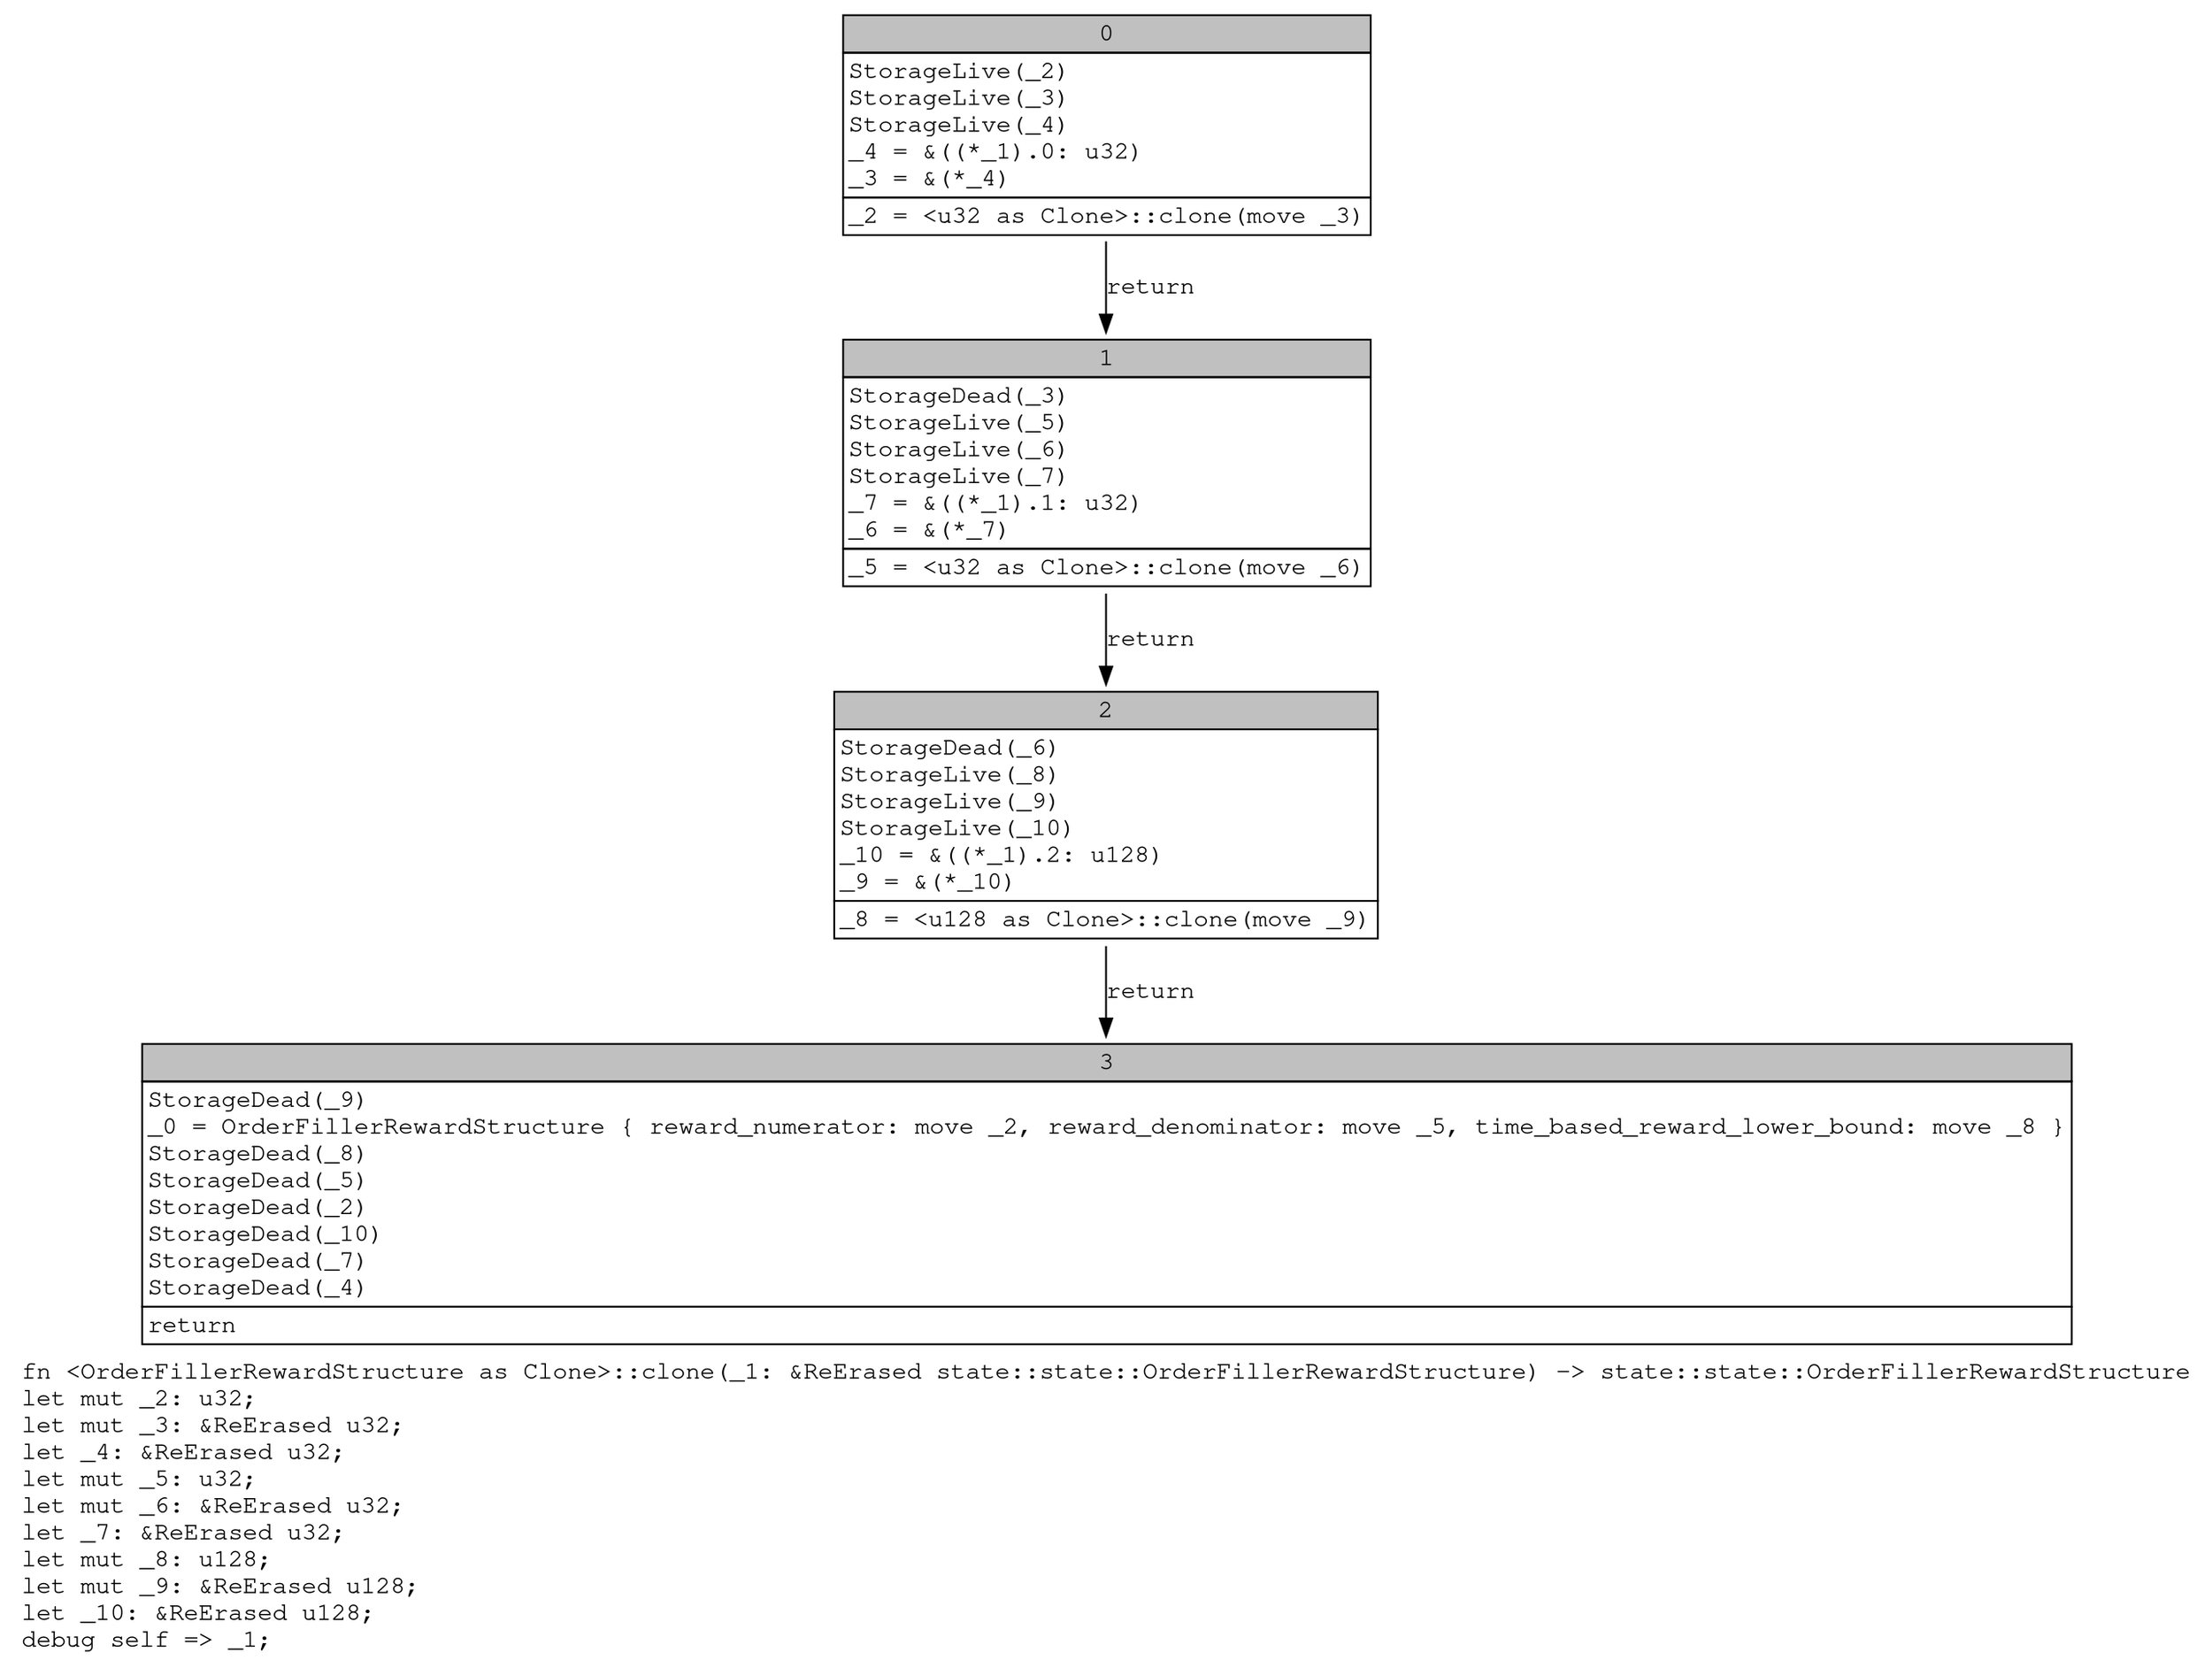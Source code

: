 digraph Mir_0_18281 {
    graph [fontname="Courier, monospace"];
    node [fontname="Courier, monospace"];
    edge [fontname="Courier, monospace"];
    label=<fn &lt;OrderFillerRewardStructure as Clone&gt;::clone(_1: &amp;ReErased state::state::OrderFillerRewardStructure) -&gt; state::state::OrderFillerRewardStructure<br align="left"/>let mut _2: u32;<br align="left"/>let mut _3: &amp;ReErased u32;<br align="left"/>let _4: &amp;ReErased u32;<br align="left"/>let mut _5: u32;<br align="left"/>let mut _6: &amp;ReErased u32;<br align="left"/>let _7: &amp;ReErased u32;<br align="left"/>let mut _8: u128;<br align="left"/>let mut _9: &amp;ReErased u128;<br align="left"/>let _10: &amp;ReErased u128;<br align="left"/>debug self =&gt; _1;<br align="left"/>>;
    bb0__0_18281 [shape="none", label=<<table border="0" cellborder="1" cellspacing="0"><tr><td bgcolor="gray" align="center" colspan="1">0</td></tr><tr><td align="left" balign="left">StorageLive(_2)<br/>StorageLive(_3)<br/>StorageLive(_4)<br/>_4 = &amp;((*_1).0: u32)<br/>_3 = &amp;(*_4)<br/></td></tr><tr><td align="left">_2 = &lt;u32 as Clone&gt;::clone(move _3)</td></tr></table>>];
    bb1__0_18281 [shape="none", label=<<table border="0" cellborder="1" cellspacing="0"><tr><td bgcolor="gray" align="center" colspan="1">1</td></tr><tr><td align="left" balign="left">StorageDead(_3)<br/>StorageLive(_5)<br/>StorageLive(_6)<br/>StorageLive(_7)<br/>_7 = &amp;((*_1).1: u32)<br/>_6 = &amp;(*_7)<br/></td></tr><tr><td align="left">_5 = &lt;u32 as Clone&gt;::clone(move _6)</td></tr></table>>];
    bb2__0_18281 [shape="none", label=<<table border="0" cellborder="1" cellspacing="0"><tr><td bgcolor="gray" align="center" colspan="1">2</td></tr><tr><td align="left" balign="left">StorageDead(_6)<br/>StorageLive(_8)<br/>StorageLive(_9)<br/>StorageLive(_10)<br/>_10 = &amp;((*_1).2: u128)<br/>_9 = &amp;(*_10)<br/></td></tr><tr><td align="left">_8 = &lt;u128 as Clone&gt;::clone(move _9)</td></tr></table>>];
    bb3__0_18281 [shape="none", label=<<table border="0" cellborder="1" cellspacing="0"><tr><td bgcolor="gray" align="center" colspan="1">3</td></tr><tr><td align="left" balign="left">StorageDead(_9)<br/>_0 = OrderFillerRewardStructure { reward_numerator: move _2, reward_denominator: move _5, time_based_reward_lower_bound: move _8 }<br/>StorageDead(_8)<br/>StorageDead(_5)<br/>StorageDead(_2)<br/>StorageDead(_10)<br/>StorageDead(_7)<br/>StorageDead(_4)<br/></td></tr><tr><td align="left">return</td></tr></table>>];
    bb0__0_18281 -> bb1__0_18281 [label="return"];
    bb1__0_18281 -> bb2__0_18281 [label="return"];
    bb2__0_18281 -> bb3__0_18281 [label="return"];
}
